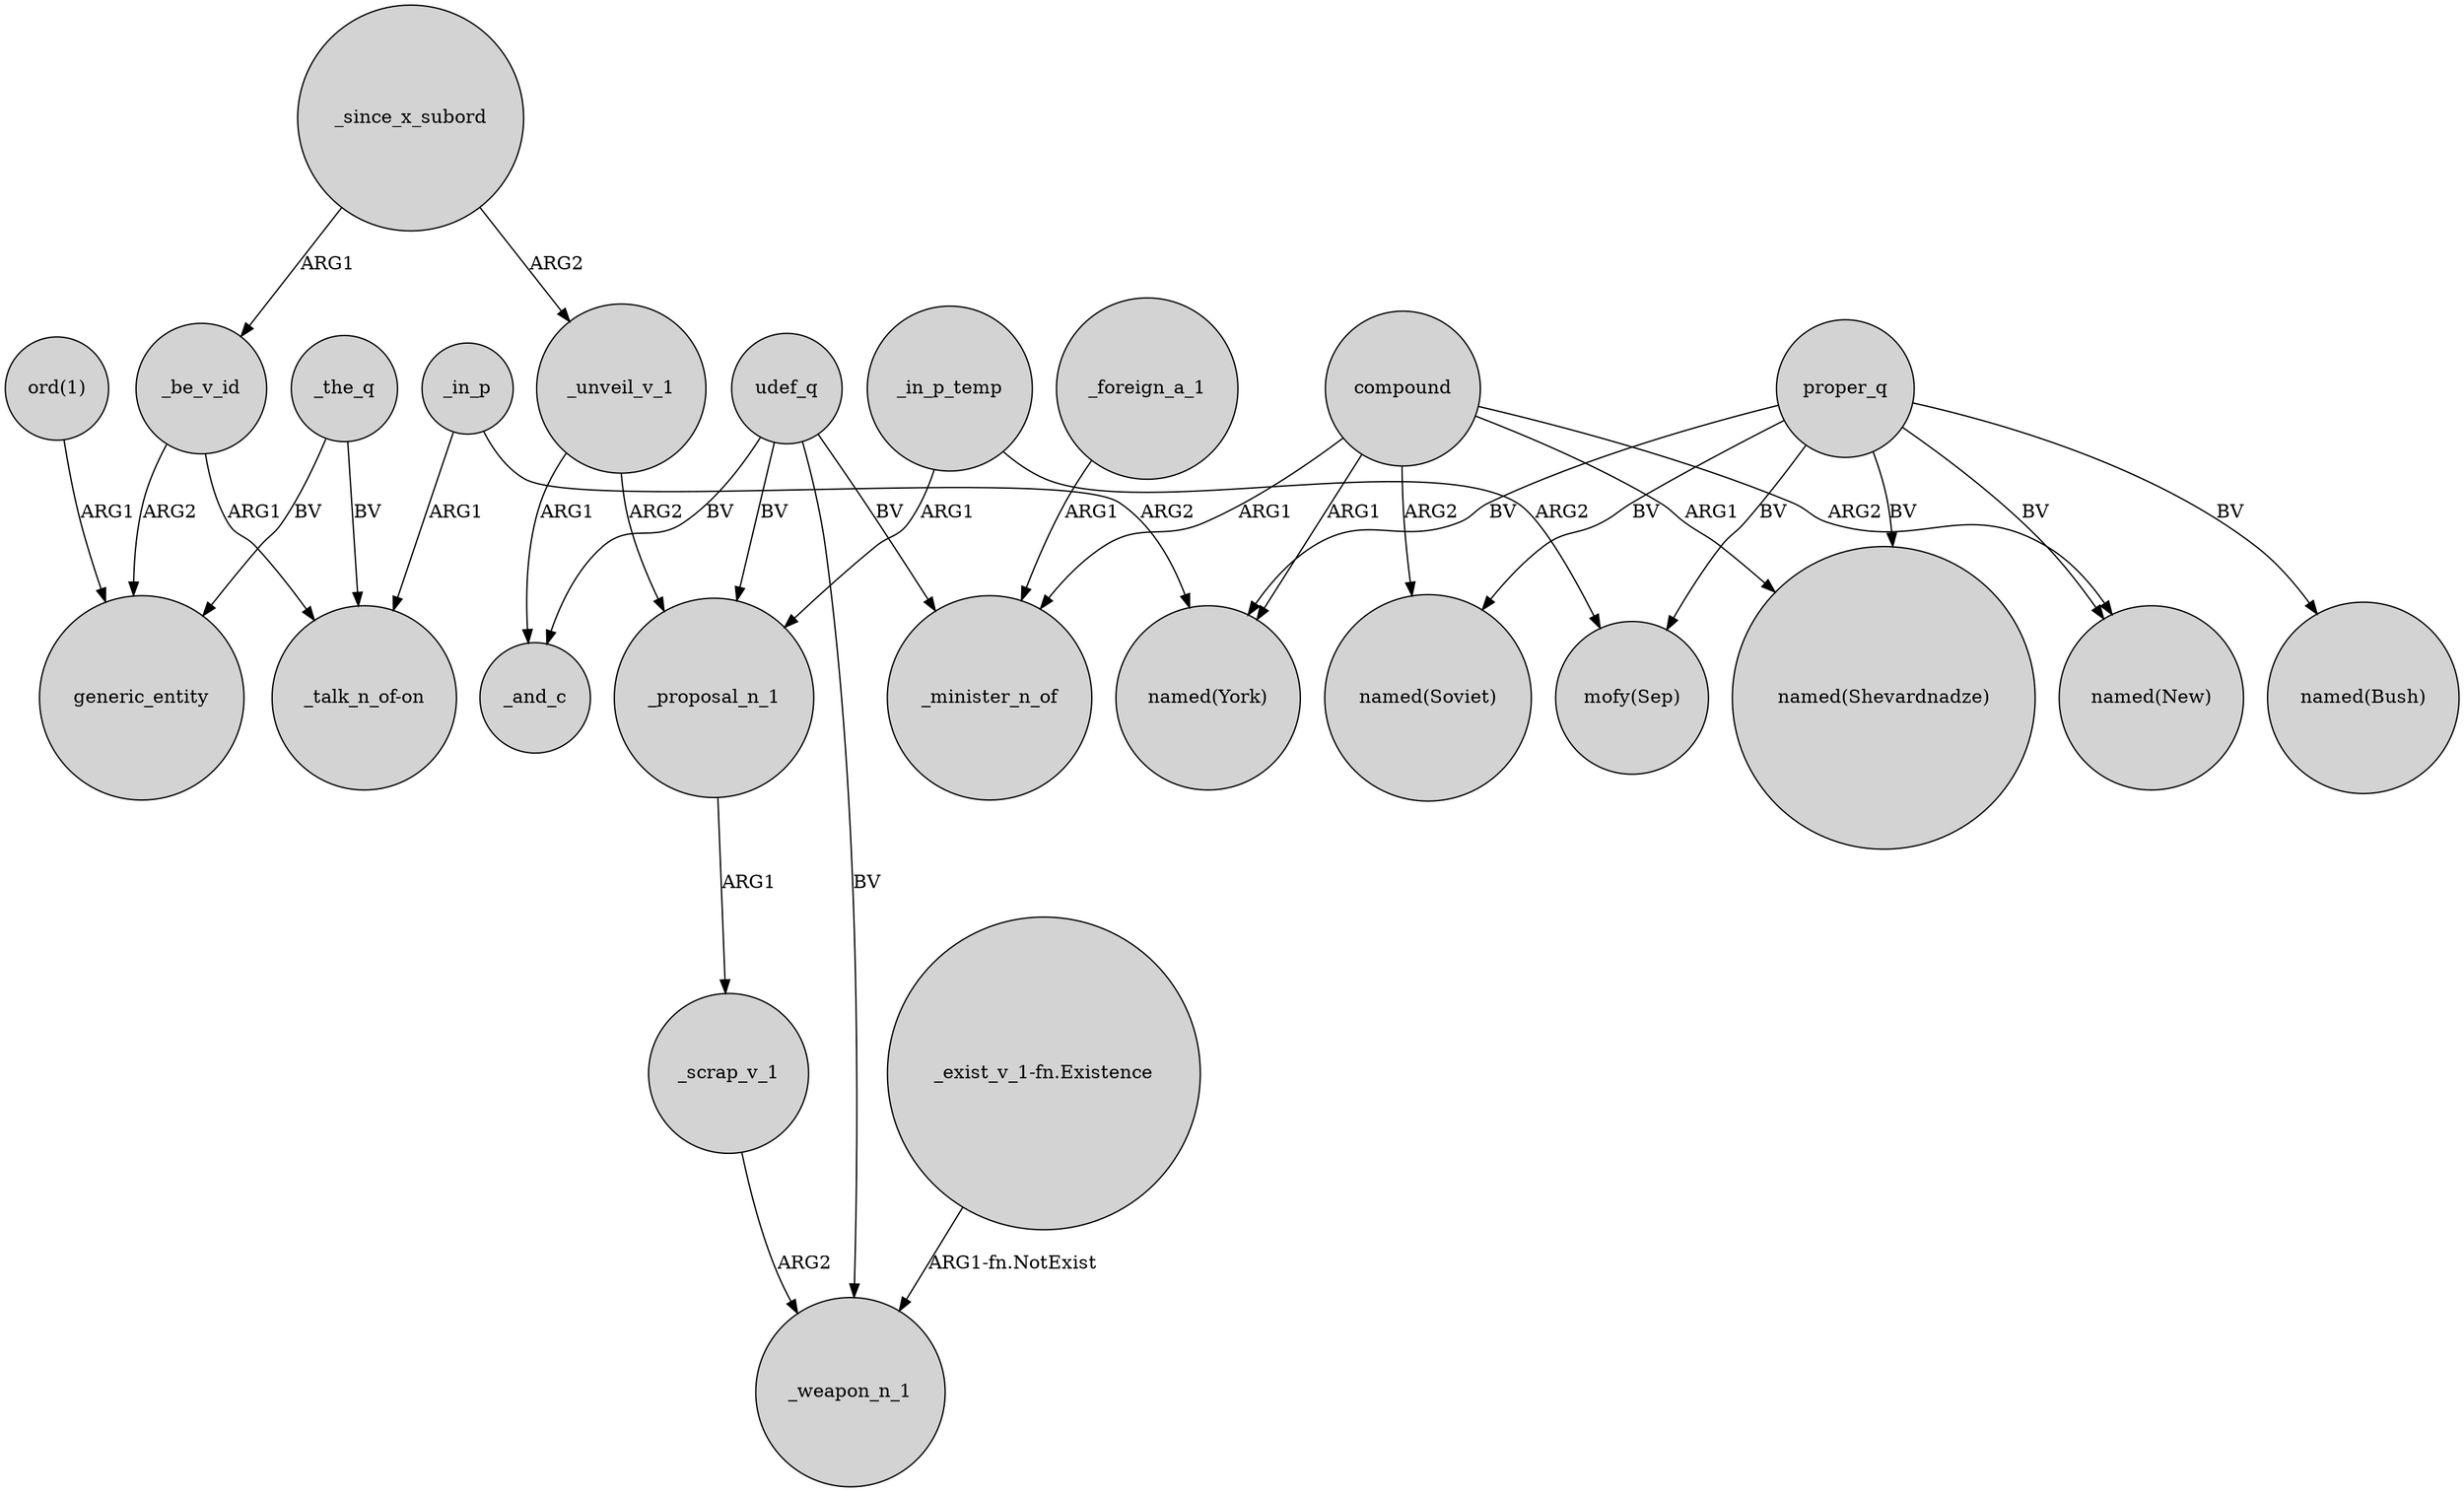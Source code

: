 digraph {
	node [shape=circle style=filled]
	"ord(1)" -> generic_entity [label=ARG1]
	_the_q -> generic_entity [label=BV]
	_proposal_n_1 -> _scrap_v_1 [label=ARG1]
	_since_x_subord -> _unveil_v_1 [label=ARG2]
	compound -> "named(New)" [label=ARG2]
	_in_p_temp -> _proposal_n_1 [label=ARG1]
	proper_q -> "named(New)" [label=BV]
	udef_q -> _proposal_n_1 [label=BV]
	udef_q -> _weapon_n_1 [label=BV]
	compound -> "named(Shevardnadze)" [label=ARG1]
	_be_v_id -> "_talk_n_of-on" [label=ARG1]
	proper_q -> "mofy(Sep)" [label=BV]
	proper_q -> "named(Soviet)" [label=BV]
	_scrap_v_1 -> _weapon_n_1 [label=ARG2]
	_foreign_a_1 -> _minister_n_of [label=ARG1]
	_be_v_id -> generic_entity [label=ARG2]
	_unveil_v_1 -> _and_c [label=ARG1]
	_the_q -> "_talk_n_of-on" [label=BV]
	_in_p -> "_talk_n_of-on" [label=ARG1]
	compound -> "named(York)" [label=ARG1]
	compound -> _minister_n_of [label=ARG1]
	proper_q -> "named(Bush)" [label=BV]
	compound -> "named(Soviet)" [label=ARG2]
	udef_q -> _minister_n_of [label=BV]
	_in_p -> "named(York)" [label=ARG2]
	"_exist_v_1-fn.Existence" -> _weapon_n_1 [label="ARG1-fn.NotExist"]
	proper_q -> "named(York)" [label=BV]
	udef_q -> _and_c [label=BV]
	proper_q -> "named(Shevardnadze)" [label=BV]
	_in_p_temp -> "mofy(Sep)" [label=ARG2]
	_unveil_v_1 -> _proposal_n_1 [label=ARG2]
	_since_x_subord -> _be_v_id [label=ARG1]
}
